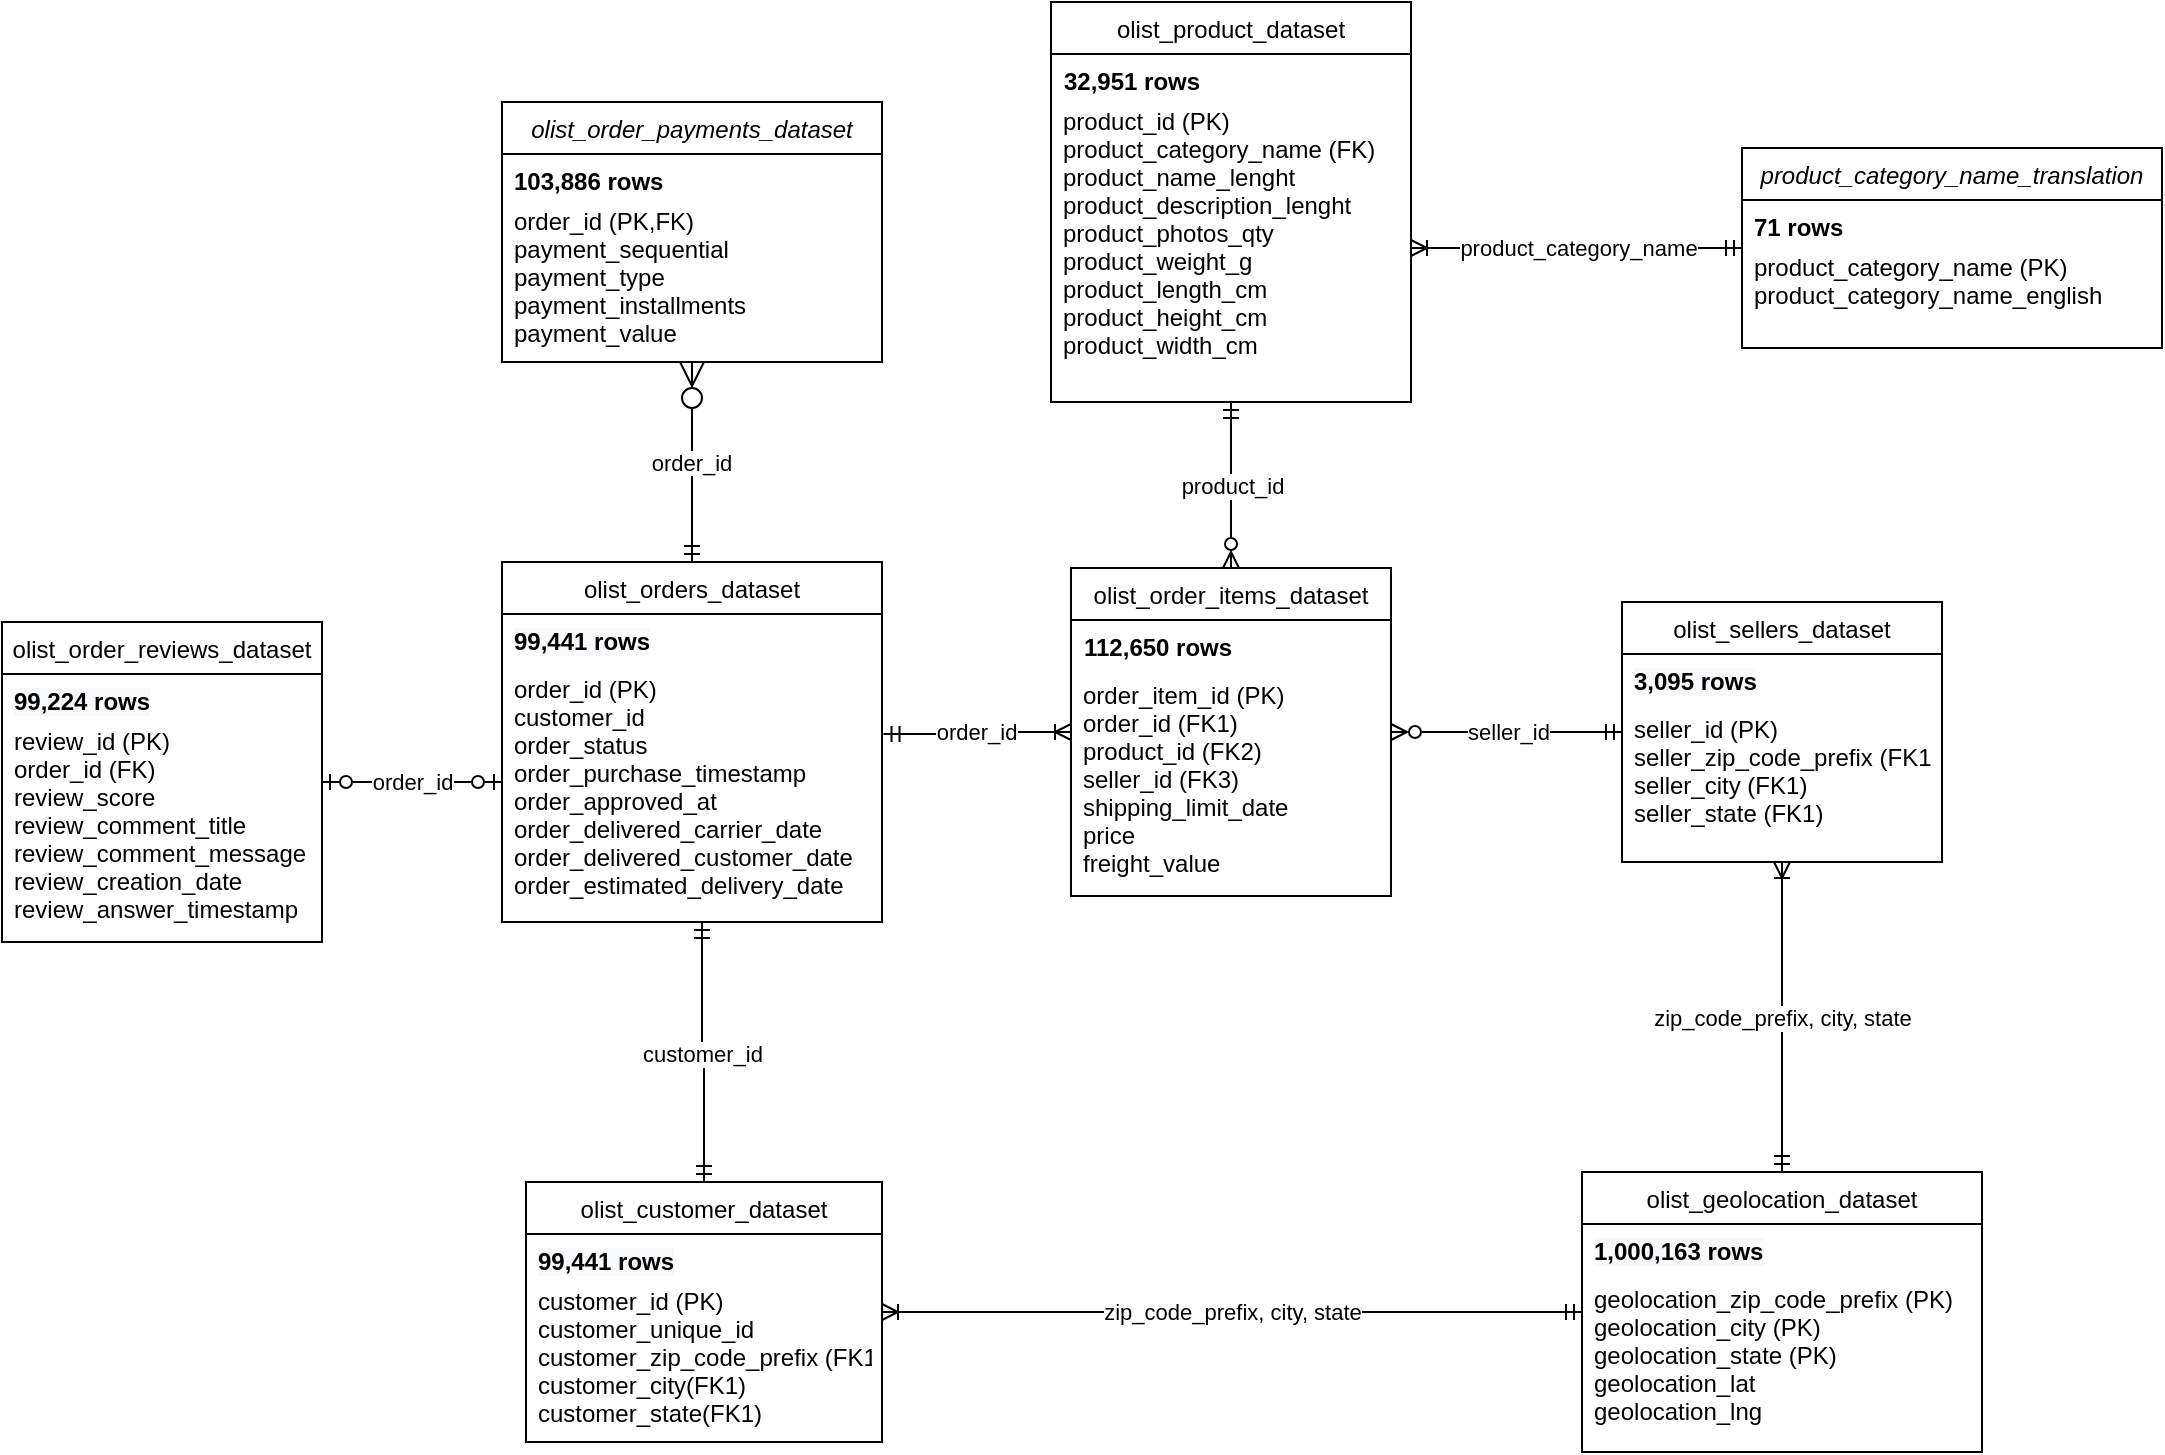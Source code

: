<mxfile version="18.2.0" type="device"><diagram id="C5RBs43oDa-KdzZeNtuy" name="Page-1"><mxGraphModel dx="1038" dy="521" grid="1" gridSize="10" guides="1" tooltips="1" connect="1" arrows="1" fold="1" page="1" pageScale="1" pageWidth="1169" pageHeight="827" math="0" shadow="0"><root><mxCell id="WIyWlLk6GJQsqaUBKTNV-0"/><mxCell id="WIyWlLk6GJQsqaUBKTNV-1" parent="WIyWlLk6GJQsqaUBKTNV-0"/><mxCell id="zkfFHV4jXpPFQw0GAbJ--0" value="olist_order_payments_dataset" style="swimlane;fontStyle=2;align=center;verticalAlign=top;childLayout=stackLayout;horizontal=1;startSize=26;horizontalStack=0;resizeParent=1;resizeLast=0;collapsible=1;marginBottom=0;rounded=0;shadow=0;strokeWidth=1;" parent="WIyWlLk6GJQsqaUBKTNV-1" vertex="1"><mxGeometry x="300" y="130" width="190" height="130" as="geometry"><mxRectangle x="230" y="140" width="160" height="26" as="alternateBounds"/></mxGeometry></mxCell><mxCell id="BJ2iCjTmC2BYRuAiFaU9-5" value="103,886 rows" style="text;whiteSpace=wrap;html=1;spacingLeft=4;spacingRight=4;fontStyle=1" parent="zkfFHV4jXpPFQw0GAbJ--0" vertex="1"><mxGeometry y="26" width="190" height="20" as="geometry"/></mxCell><mxCell id="zkfFHV4jXpPFQw0GAbJ--1" value="order_id (PK,FK)&#10;payment_sequential&#10;payment_type&#10;payment_installments&#10;payment_value&#10; " style="text;align=left;verticalAlign=top;spacingLeft=4;spacingRight=4;overflow=hidden;rotatable=0;points=[[0,0.5],[1,0.5]];portConstraint=eastwest;fontStyle=0" parent="zkfFHV4jXpPFQw0GAbJ--0" vertex="1"><mxGeometry y="46" width="190" height="84" as="geometry"/></mxCell><mxCell id="zkfFHV4jXpPFQw0GAbJ--6" value="olist_orders_dataset" style="swimlane;fontStyle=0;align=center;verticalAlign=top;childLayout=stackLayout;horizontal=1;startSize=26;horizontalStack=0;resizeParent=1;resizeLast=0;collapsible=1;marginBottom=0;rounded=0;shadow=0;strokeWidth=1;" parent="WIyWlLk6GJQsqaUBKTNV-1" vertex="1"><mxGeometry x="300" y="360" width="190" height="180" as="geometry"><mxRectangle x="130" y="380" width="160" height="26" as="alternateBounds"/></mxGeometry></mxCell><mxCell id="BJ2iCjTmC2BYRuAiFaU9-0" value="&lt;span style=&quot;color: rgb(0, 0, 0); font-family: Helvetica; font-size: 12px; font-style: normal; font-variant-ligatures: normal; font-variant-caps: normal; letter-spacing: normal; orphans: 2; text-align: left; text-indent: 0px; text-transform: none; widows: 2; word-spacing: 0px; -webkit-text-stroke-width: 0px; background-color: rgb(248, 249, 250); text-decoration-thickness: initial; text-decoration-style: initial; text-decoration-color: initial; float: none; display: inline !important;&quot;&gt;99,441 rows&lt;/span&gt;" style="text;whiteSpace=wrap;html=1;fontStyle=1;spacingLeft=4;spacingRight=4;" parent="zkfFHV4jXpPFQw0GAbJ--6" vertex="1"><mxGeometry y="26" width="190" height="24" as="geometry"/></mxCell><mxCell id="zkfFHV4jXpPFQw0GAbJ--7" value="order_id (PK)&#10;customer_id&#10;order_status&#10;order_purchase_timestamp&#10;order_approved_at&#10;order_delivered_carrier_date&#10;order_delivered_customer_date&#10;order_estimated_delivery_date&#10; " style="text;align=left;verticalAlign=top;spacingLeft=4;spacingRight=4;overflow=hidden;rotatable=0;points=[[0,0.5],[1,0.5]];portConstraint=eastwest;" parent="zkfFHV4jXpPFQw0GAbJ--6" vertex="1"><mxGeometry y="50" width="190" height="120" as="geometry"/></mxCell><mxCell id="zkfFHV4jXpPFQw0GAbJ--12" value="order_id" style="endArrow=ERzeroToMany;endSize=10;endFill=0;shadow=0;strokeWidth=1;rounded=0;edgeStyle=elbowEdgeStyle;elbow=vertical;startArrow=ERmandOne;startFill=0;" parent="WIyWlLk6GJQsqaUBKTNV-1" source="zkfFHV4jXpPFQw0GAbJ--6" target="zkfFHV4jXpPFQw0GAbJ--0" edge="1"><mxGeometry width="160" relative="1" as="geometry"><mxPoint x="380" y="203" as="sourcePoint"/><mxPoint x="380" y="203" as="targetPoint"/></mxGeometry></mxCell><mxCell id="K1oox_aUet6bDeoSI0ST-19" value="seller_id" style="edgeStyle=orthogonalEdgeStyle;rounded=0;orthogonalLoop=1;jettySize=auto;html=1;entryX=0;entryY=0.5;entryDx=0;entryDy=0;endArrow=ERmandOne;endFill=0;startArrow=ERzeroToMany;startFill=0;" parent="WIyWlLk6GJQsqaUBKTNV-1" source="zkfFHV4jXpPFQw0GAbJ--13" target="K1oox_aUet6bDeoSI0ST-0" edge="1"><mxGeometry relative="1" as="geometry"/></mxCell><mxCell id="zkfFHV4jXpPFQw0GAbJ--13" value="olist_order_items_dataset" style="swimlane;fontStyle=0;align=center;verticalAlign=top;childLayout=stackLayout;horizontal=1;startSize=26;horizontalStack=0;resizeParent=1;resizeLast=0;collapsible=1;marginBottom=0;rounded=0;shadow=0;strokeWidth=1;" parent="WIyWlLk6GJQsqaUBKTNV-1" vertex="1"><mxGeometry x="584.5" y="363" width="160" height="164" as="geometry"><mxRectangle x="340" y="380" width="170" height="26" as="alternateBounds"/></mxGeometry></mxCell><mxCell id="BJ2iCjTmC2BYRuAiFaU9-9" value="112,650 rows" style="text;whiteSpace=wrap;html=1;fontStyle=1;spacingLeft=4;spacingRight=4;" parent="zkfFHV4jXpPFQw0GAbJ--13" vertex="1"><mxGeometry y="26" width="160" height="24" as="geometry"/></mxCell><mxCell id="zkfFHV4jXpPFQw0GAbJ--14" value="order_item_id (PK)&#10;order_id (FK1)&#10;product_id (FK2)&#10;seller_id (FK3)&#10;shipping_limit_date&#10;price&#10;freight_value&#10; " style="text;align=left;verticalAlign=top;spacingLeft=4;spacingRight=4;overflow=hidden;rotatable=0;points=[[0,0.5],[1,0.5]];portConstraint=eastwest;" parent="zkfFHV4jXpPFQw0GAbJ--13" vertex="1"><mxGeometry y="50" width="160" height="114" as="geometry"/></mxCell><mxCell id="K1oox_aUet6bDeoSI0ST-18" value="product_id" style="edgeStyle=orthogonalEdgeStyle;rounded=0;orthogonalLoop=1;jettySize=auto;html=1;entryX=0.5;entryY=0;entryDx=0;entryDy=0;startArrow=ERmandOne;startFill=0;endArrow=ERzeroToMany;endFill=0;" parent="WIyWlLk6GJQsqaUBKTNV-1" source="zkfFHV4jXpPFQw0GAbJ--17" target="zkfFHV4jXpPFQw0GAbJ--13" edge="1"><mxGeometry relative="1" as="geometry"/></mxCell><mxCell id="zkfFHV4jXpPFQw0GAbJ--17" value="olist_product_dataset" style="swimlane;fontStyle=0;align=center;verticalAlign=top;childLayout=stackLayout;horizontal=1;startSize=26;horizontalStack=0;resizeParent=1;resizeLast=0;collapsible=1;marginBottom=0;rounded=0;shadow=0;strokeWidth=1;" parent="WIyWlLk6GJQsqaUBKTNV-1" vertex="1"><mxGeometry x="574.5" y="80" width="180" height="200" as="geometry"><mxRectangle x="550" y="140" width="160" height="26" as="alternateBounds"/></mxGeometry></mxCell><mxCell id="BJ2iCjTmC2BYRuAiFaU9-7" value="32,951&amp;nbsp;rows" style="text;whiteSpace=wrap;html=1;spacingLeft=4;spacingRight=4;fontStyle=1" parent="zkfFHV4jXpPFQw0GAbJ--17" vertex="1"><mxGeometry y="26" width="180" height="20" as="geometry"/></mxCell><mxCell id="zkfFHV4jXpPFQw0GAbJ--22" value="product_id (PK)&#10;product_category_name (FK)&#10;product_name_lenght&#10;product_description_lenght&#10;product_photos_qty&#10;product_weight_g&#10;product_length_cm&#10;product_height_cm&#10;product_width_cm&#10; " style="text;align=left;verticalAlign=top;spacingLeft=4;spacingRight=4;overflow=hidden;rotatable=0;points=[[0,0.5],[1,0.5]];portConstraint=eastwest;rounded=0;shadow=0;html=0;" parent="zkfFHV4jXpPFQw0GAbJ--17" vertex="1"><mxGeometry y="46" width="180" height="154" as="geometry"/></mxCell><mxCell id="K1oox_aUet6bDeoSI0ST-20" value="zip_code_prefix, city, state" style="edgeStyle=orthogonalEdgeStyle;rounded=0;orthogonalLoop=1;jettySize=auto;html=1;endArrow=ERmandOne;endFill=0;startArrow=ERoneToMany;startFill=0;" parent="WIyWlLk6GJQsqaUBKTNV-1" source="K1oox_aUet6bDeoSI0ST-0" target="K1oox_aUet6bDeoSI0ST-3" edge="1"><mxGeometry relative="1" as="geometry"/></mxCell><mxCell id="K1oox_aUet6bDeoSI0ST-0" value="olist_sellers_dataset" style="swimlane;fontStyle=0;align=center;verticalAlign=top;childLayout=stackLayout;horizontal=1;startSize=26;horizontalStack=0;resizeParent=1;resizeLast=0;collapsible=1;marginBottom=0;rounded=0;shadow=0;strokeWidth=1;" parent="WIyWlLk6GJQsqaUBKTNV-1" vertex="1"><mxGeometry x="860" y="380" width="160" height="130" as="geometry"><mxRectangle x="340" y="380" width="170" height="26" as="alternateBounds"/></mxGeometry></mxCell><mxCell id="BJ2iCjTmC2BYRuAiFaU9-2" value="&lt;span style=&quot;color: rgb(0, 0, 0); font-family: Helvetica; font-size: 12px; font-style: normal; font-variant-ligatures: normal; font-variant-caps: normal; letter-spacing: normal; orphans: 2; text-align: left; text-indent: 0px; text-transform: none; widows: 2; word-spacing: 0px; -webkit-text-stroke-width: 0px; background-color: rgb(248, 249, 250); text-decoration-thickness: initial; text-decoration-style: initial; text-decoration-color: initial; float: none; display: inline !important;&quot;&gt;3,095 rows&lt;/span&gt;" style="text;whiteSpace=wrap;html=1;fontStyle=1;spacingLeft=4;spacingRight=4;" parent="K1oox_aUet6bDeoSI0ST-0" vertex="1"><mxGeometry y="26" width="160" height="24" as="geometry"/></mxCell><mxCell id="K1oox_aUet6bDeoSI0ST-1" value="seller_id (PK)&#10;seller_zip_code_prefix (FK1)&#10;seller_city (FK1)&#10;seller_state (FK1)&#10; " style="text;align=left;verticalAlign=top;spacingLeft=4;spacingRight=4;overflow=hidden;rotatable=0;points=[[0,0.5],[1,0.5]];portConstraint=eastwest;" parent="K1oox_aUet6bDeoSI0ST-0" vertex="1"><mxGeometry y="50" width="160" height="74" as="geometry"/></mxCell><mxCell id="K1oox_aUet6bDeoSI0ST-3" value="olist_geolocation_dataset" style="swimlane;fontStyle=0;align=center;verticalAlign=top;childLayout=stackLayout;horizontal=1;startSize=26;horizontalStack=0;resizeParent=1;resizeLast=0;collapsible=1;marginBottom=0;rounded=0;shadow=0;strokeWidth=1;" parent="WIyWlLk6GJQsqaUBKTNV-1" vertex="1"><mxGeometry x="840" y="665" width="200" height="140" as="geometry"><mxRectangle x="340" y="380" width="170" height="26" as="alternateBounds"/></mxGeometry></mxCell><mxCell id="BJ2iCjTmC2BYRuAiFaU9-12" value="&lt;span style=&quot;color: rgb(0, 0, 0); font-family: Helvetica; font-size: 12px; font-style: normal; font-variant-ligatures: normal; font-variant-caps: normal; letter-spacing: normal; orphans: 2; text-align: left; text-indent: 0px; text-transform: none; widows: 2; word-spacing: 0px; -webkit-text-stroke-width: 0px; background-color: rgb(248, 249, 250); text-decoration-thickness: initial; text-decoration-style: initial; text-decoration-color: initial; float: none; display: inline !important;&quot;&gt;1,000,163 rows&lt;/span&gt;" style="text;whiteSpace=wrap;html=1;fontSize=12;fontFamily=Helvetica;fontColor=default;fontStyle=1;spacingLeft=4;spacingRight=4;" parent="K1oox_aUet6bDeoSI0ST-3" vertex="1"><mxGeometry y="26" width="200" height="24" as="geometry"/></mxCell><mxCell id="K1oox_aUet6bDeoSI0ST-4" value="geolocation_zip_code_prefix (PK)&#10;geolocation_city (PK)&#10;geolocation_state (PK)&#10;geolocation_lat&#10;geolocation_lng&#10; " style="text;align=left;verticalAlign=top;spacingLeft=4;spacingRight=4;overflow=hidden;rotatable=0;points=[[0,0.5],[1,0.5]];portConstraint=eastwest;" parent="K1oox_aUet6bDeoSI0ST-3" vertex="1"><mxGeometry y="50" width="200" height="84" as="geometry"/></mxCell><mxCell id="K1oox_aUet6bDeoSI0ST-16" value="customer_id" style="edgeStyle=orthogonalEdgeStyle;rounded=0;orthogonalLoop=1;jettySize=auto;html=1;exitX=0.5;exitY=0;exitDx=0;exitDy=0;startArrow=ERmandOne;startFill=0;endArrow=ERmandOne;endFill=0;" parent="WIyWlLk6GJQsqaUBKTNV-1" source="K1oox_aUet6bDeoSI0ST-6" edge="1"><mxGeometry relative="1" as="geometry"><mxPoint x="400" y="540" as="targetPoint"/><Array as="points"><mxPoint x="401" y="610"/><mxPoint x="400" y="610"/><mxPoint x="400" y="540"/></Array></mxGeometry></mxCell><mxCell id="K1oox_aUet6bDeoSI0ST-6" value="olist_customer_dataset" style="swimlane;fontStyle=0;align=center;verticalAlign=top;childLayout=stackLayout;horizontal=1;startSize=26;horizontalStack=0;resizeParent=1;resizeLast=0;collapsible=1;marginBottom=0;rounded=0;shadow=0;strokeWidth=1;" parent="WIyWlLk6GJQsqaUBKTNV-1" vertex="1"><mxGeometry x="312" y="670" width="178" height="130" as="geometry"><mxRectangle x="340" y="380" width="170" height="26" as="alternateBounds"/></mxGeometry></mxCell><mxCell id="BJ2iCjTmC2BYRuAiFaU9-3" value="&lt;span style=&quot;color: rgb(0, 0, 0); font-family: Helvetica; font-size: 12px; font-style: normal; font-variant-ligatures: normal; font-variant-caps: normal; letter-spacing: normal; orphans: 2; text-align: left; text-indent: 0px; text-transform: none; widows: 2; word-spacing: 0px; -webkit-text-stroke-width: 0px; background-color: rgb(248, 249, 250); text-decoration-thickness: initial; text-decoration-style: initial; text-decoration-color: initial; float: none; display: inline !important;&quot;&gt;99,441 rows&lt;/span&gt;" style="text;whiteSpace=wrap;html=1;spacingLeft=4;spacingRight=4;fontStyle=1" parent="K1oox_aUet6bDeoSI0ST-6" vertex="1"><mxGeometry y="26" width="178" height="20" as="geometry"/></mxCell><mxCell id="K1oox_aUet6bDeoSI0ST-7" value="customer_id (PK)&#10;customer_unique_id&#10;customer_zip_code_prefix (FK1)&#10;customer_city(FK1)&#10;customer_state(FK1)&#10; " style="text;align=left;verticalAlign=top;spacingLeft=4;spacingRight=4;overflow=hidden;rotatable=0;points=[[0,0.5],[1,0.5]];portConstraint=eastwest;" parent="K1oox_aUet6bDeoSI0ST-6" vertex="1"><mxGeometry y="46" width="178" height="84" as="geometry"/></mxCell><mxCell id="K1oox_aUet6bDeoSI0ST-9" value="olist_order_reviews_dataset" style="swimlane;fontStyle=0;align=center;verticalAlign=top;childLayout=stackLayout;horizontal=1;startSize=26;horizontalStack=0;resizeParent=1;resizeLast=0;collapsible=1;marginBottom=0;rounded=0;shadow=0;strokeWidth=1;" parent="WIyWlLk6GJQsqaUBKTNV-1" vertex="1"><mxGeometry x="50" y="390" width="160" height="160" as="geometry"><mxRectangle x="130" y="380" width="160" height="26" as="alternateBounds"/></mxGeometry></mxCell><mxCell id="BJ2iCjTmC2BYRuAiFaU9-4" value="&lt;span style=&quot;color: rgb(0, 0, 0); font-family: Helvetica; font-size: 12px; font-style: normal; font-variant-ligatures: normal; font-variant-caps: normal; letter-spacing: normal; orphans: 2; text-align: left; text-indent: 0px; text-transform: none; widows: 2; word-spacing: 0px; -webkit-text-stroke-width: 0px; background-color: rgb(248, 249, 250); text-decoration-thickness: initial; text-decoration-style: initial; text-decoration-color: initial; float: none; display: inline !important;&quot;&gt;99,224 rows&lt;/span&gt;" style="text;whiteSpace=wrap;html=1;spacingLeft=4;spacingRight=4;fontStyle=1" parent="K1oox_aUet6bDeoSI0ST-9" vertex="1"><mxGeometry y="26" width="160" height="20" as="geometry"/></mxCell><mxCell id="K1oox_aUet6bDeoSI0ST-10" value="review_id (PK)&#10;order_id (FK)&#10;review_score&#10;review_comment_title&#10;review_comment_message&#10;review_creation_date&#10;review_answer_timestamp&#10; " style="text;align=left;verticalAlign=top;spacingLeft=4;spacingRight=4;overflow=hidden;rotatable=0;points=[[0,0.5],[1,0.5]];portConstraint=eastwest;" parent="K1oox_aUet6bDeoSI0ST-9" vertex="1"><mxGeometry y="46" width="160" height="104" as="geometry"/></mxCell><mxCell id="K1oox_aUet6bDeoSI0ST-15" value="order_id" style="rounded=0;orthogonalLoop=1;jettySize=auto;html=1;exitX=1;exitY=0.5;exitDx=0;exitDy=0;entryX=0;entryY=0.5;entryDx=0;entryDy=0;endArrow=ERzeroToOne;endFill=0;startArrow=ERzeroToOne;startFill=0;" parent="WIyWlLk6GJQsqaUBKTNV-1" source="K1oox_aUet6bDeoSI0ST-9" target="zkfFHV4jXpPFQw0GAbJ--7" edge="1"><mxGeometry relative="1" as="geometry"><mxPoint x="230" y="425" as="sourcePoint"/><mxPoint x="300" y="425" as="targetPoint"/></mxGeometry></mxCell><mxCell id="K1oox_aUet6bDeoSI0ST-17" value="order_id" style="edgeStyle=orthogonalEdgeStyle;rounded=0;orthogonalLoop=1;jettySize=auto;html=1;exitX=1.004;exitY=0.3;exitDx=0;exitDy=0;entryX=0;entryY=0.5;entryDx=0;entryDy=0;endArrow=ERoneToMany;endFill=0;startArrow=ERmandOne;startFill=0;exitPerimeter=0;" parent="WIyWlLk6GJQsqaUBKTNV-1" source="zkfFHV4jXpPFQw0GAbJ--7" target="zkfFHV4jXpPFQw0GAbJ--13" edge="1"><mxGeometry relative="1" as="geometry"><mxPoint x="460" y="425" as="sourcePoint"/></mxGeometry></mxCell><mxCell id="K1oox_aUet6bDeoSI0ST-21" value="zip_code_prefix, city, state" style="edgeStyle=orthogonalEdgeStyle;rounded=0;orthogonalLoop=1;jettySize=auto;html=1;entryX=0;entryY=0.5;entryDx=0;entryDy=0;startArrow=ERoneToMany;startFill=0;endArrow=ERmandOne;endFill=0;exitX=1;exitY=0.5;exitDx=0;exitDy=0;" parent="WIyWlLk6GJQsqaUBKTNV-1" source="K1oox_aUet6bDeoSI0ST-6" target="K1oox_aUet6bDeoSI0ST-3" edge="1"><mxGeometry relative="1" as="geometry"/></mxCell><mxCell id="K1oox_aUet6bDeoSI0ST-22" style="edgeStyle=none;rounded=0;orthogonalLoop=1;jettySize=auto;html=1;exitX=0.5;exitY=0;exitDx=0;exitDy=0;" parent="WIyWlLk6GJQsqaUBKTNV-1" source="K1oox_aUet6bDeoSI0ST-9" target="K1oox_aUet6bDeoSI0ST-9" edge="1"><mxGeometry relative="1" as="geometry"/></mxCell><mxCell id="K1oox_aUet6bDeoSI0ST-23" value="product_category_name_translation" style="swimlane;fontStyle=2;align=center;verticalAlign=top;childLayout=stackLayout;horizontal=1;startSize=26;horizontalStack=0;resizeParent=1;resizeLast=0;collapsible=1;marginBottom=0;rounded=0;shadow=0;strokeWidth=1;" parent="WIyWlLk6GJQsqaUBKTNV-1" vertex="1"><mxGeometry x="920" y="153" width="210" height="100" as="geometry"><mxRectangle x="230" y="140" width="160" height="26" as="alternateBounds"/></mxGeometry></mxCell><mxCell id="BJ2iCjTmC2BYRuAiFaU9-11" value="71 rows" style="text;whiteSpace=wrap;html=1;spacingLeft=4;spacingRight=4;fontStyle=1" parent="K1oox_aUet6bDeoSI0ST-23" vertex="1"><mxGeometry y="26" width="210" height="20" as="geometry"/></mxCell><mxCell id="K1oox_aUet6bDeoSI0ST-24" value="product_category_name (PK)&#10;product_category_name_english " style="text;align=left;verticalAlign=top;spacingLeft=4;spacingRight=4;overflow=hidden;rotatable=0;points=[[0,0.5],[1,0.5]];portConstraint=eastwest;fontStyle=0" parent="K1oox_aUet6bDeoSI0ST-23" vertex="1"><mxGeometry y="46" width="210" height="54" as="geometry"/></mxCell><mxCell id="K1oox_aUet6bDeoSI0ST-25" value="product_category_name" style="edgeStyle=none;rounded=0;orthogonalLoop=1;jettySize=auto;html=1;entryX=0;entryY=0.5;entryDx=0;entryDy=0;endArrow=ERmandOne;endFill=0;startArrow=ERoneToMany;startFill=0;" parent="WIyWlLk6GJQsqaUBKTNV-1" source="zkfFHV4jXpPFQw0GAbJ--22" target="K1oox_aUet6bDeoSI0ST-23" edge="1"><mxGeometry relative="1" as="geometry"/></mxCell></root></mxGraphModel></diagram></mxfile>